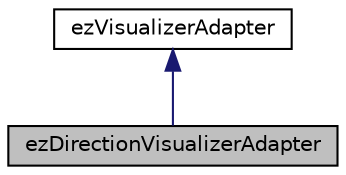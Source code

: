 digraph "ezDirectionVisualizerAdapter"
{
 // LATEX_PDF_SIZE
  edge [fontname="Helvetica",fontsize="10",labelfontname="Helvetica",labelfontsize="10"];
  node [fontname="Helvetica",fontsize="10",shape=record];
  Node1 [label="ezDirectionVisualizerAdapter",height=0.2,width=0.4,color="black", fillcolor="grey75", style="filled", fontcolor="black",tooltip=" "];
  Node2 -> Node1 [dir="back",color="midnightblue",fontsize="10",style="solid",fontname="Helvetica"];
  Node2 [label="ezVisualizerAdapter",height=0.2,width=0.4,color="black", fillcolor="white", style="filled",URL="$d4/d0a/classez_visualizer_adapter.htm",tooltip="Base class for the editor side code that sets up a 'visualizer' for object properties."];
}
